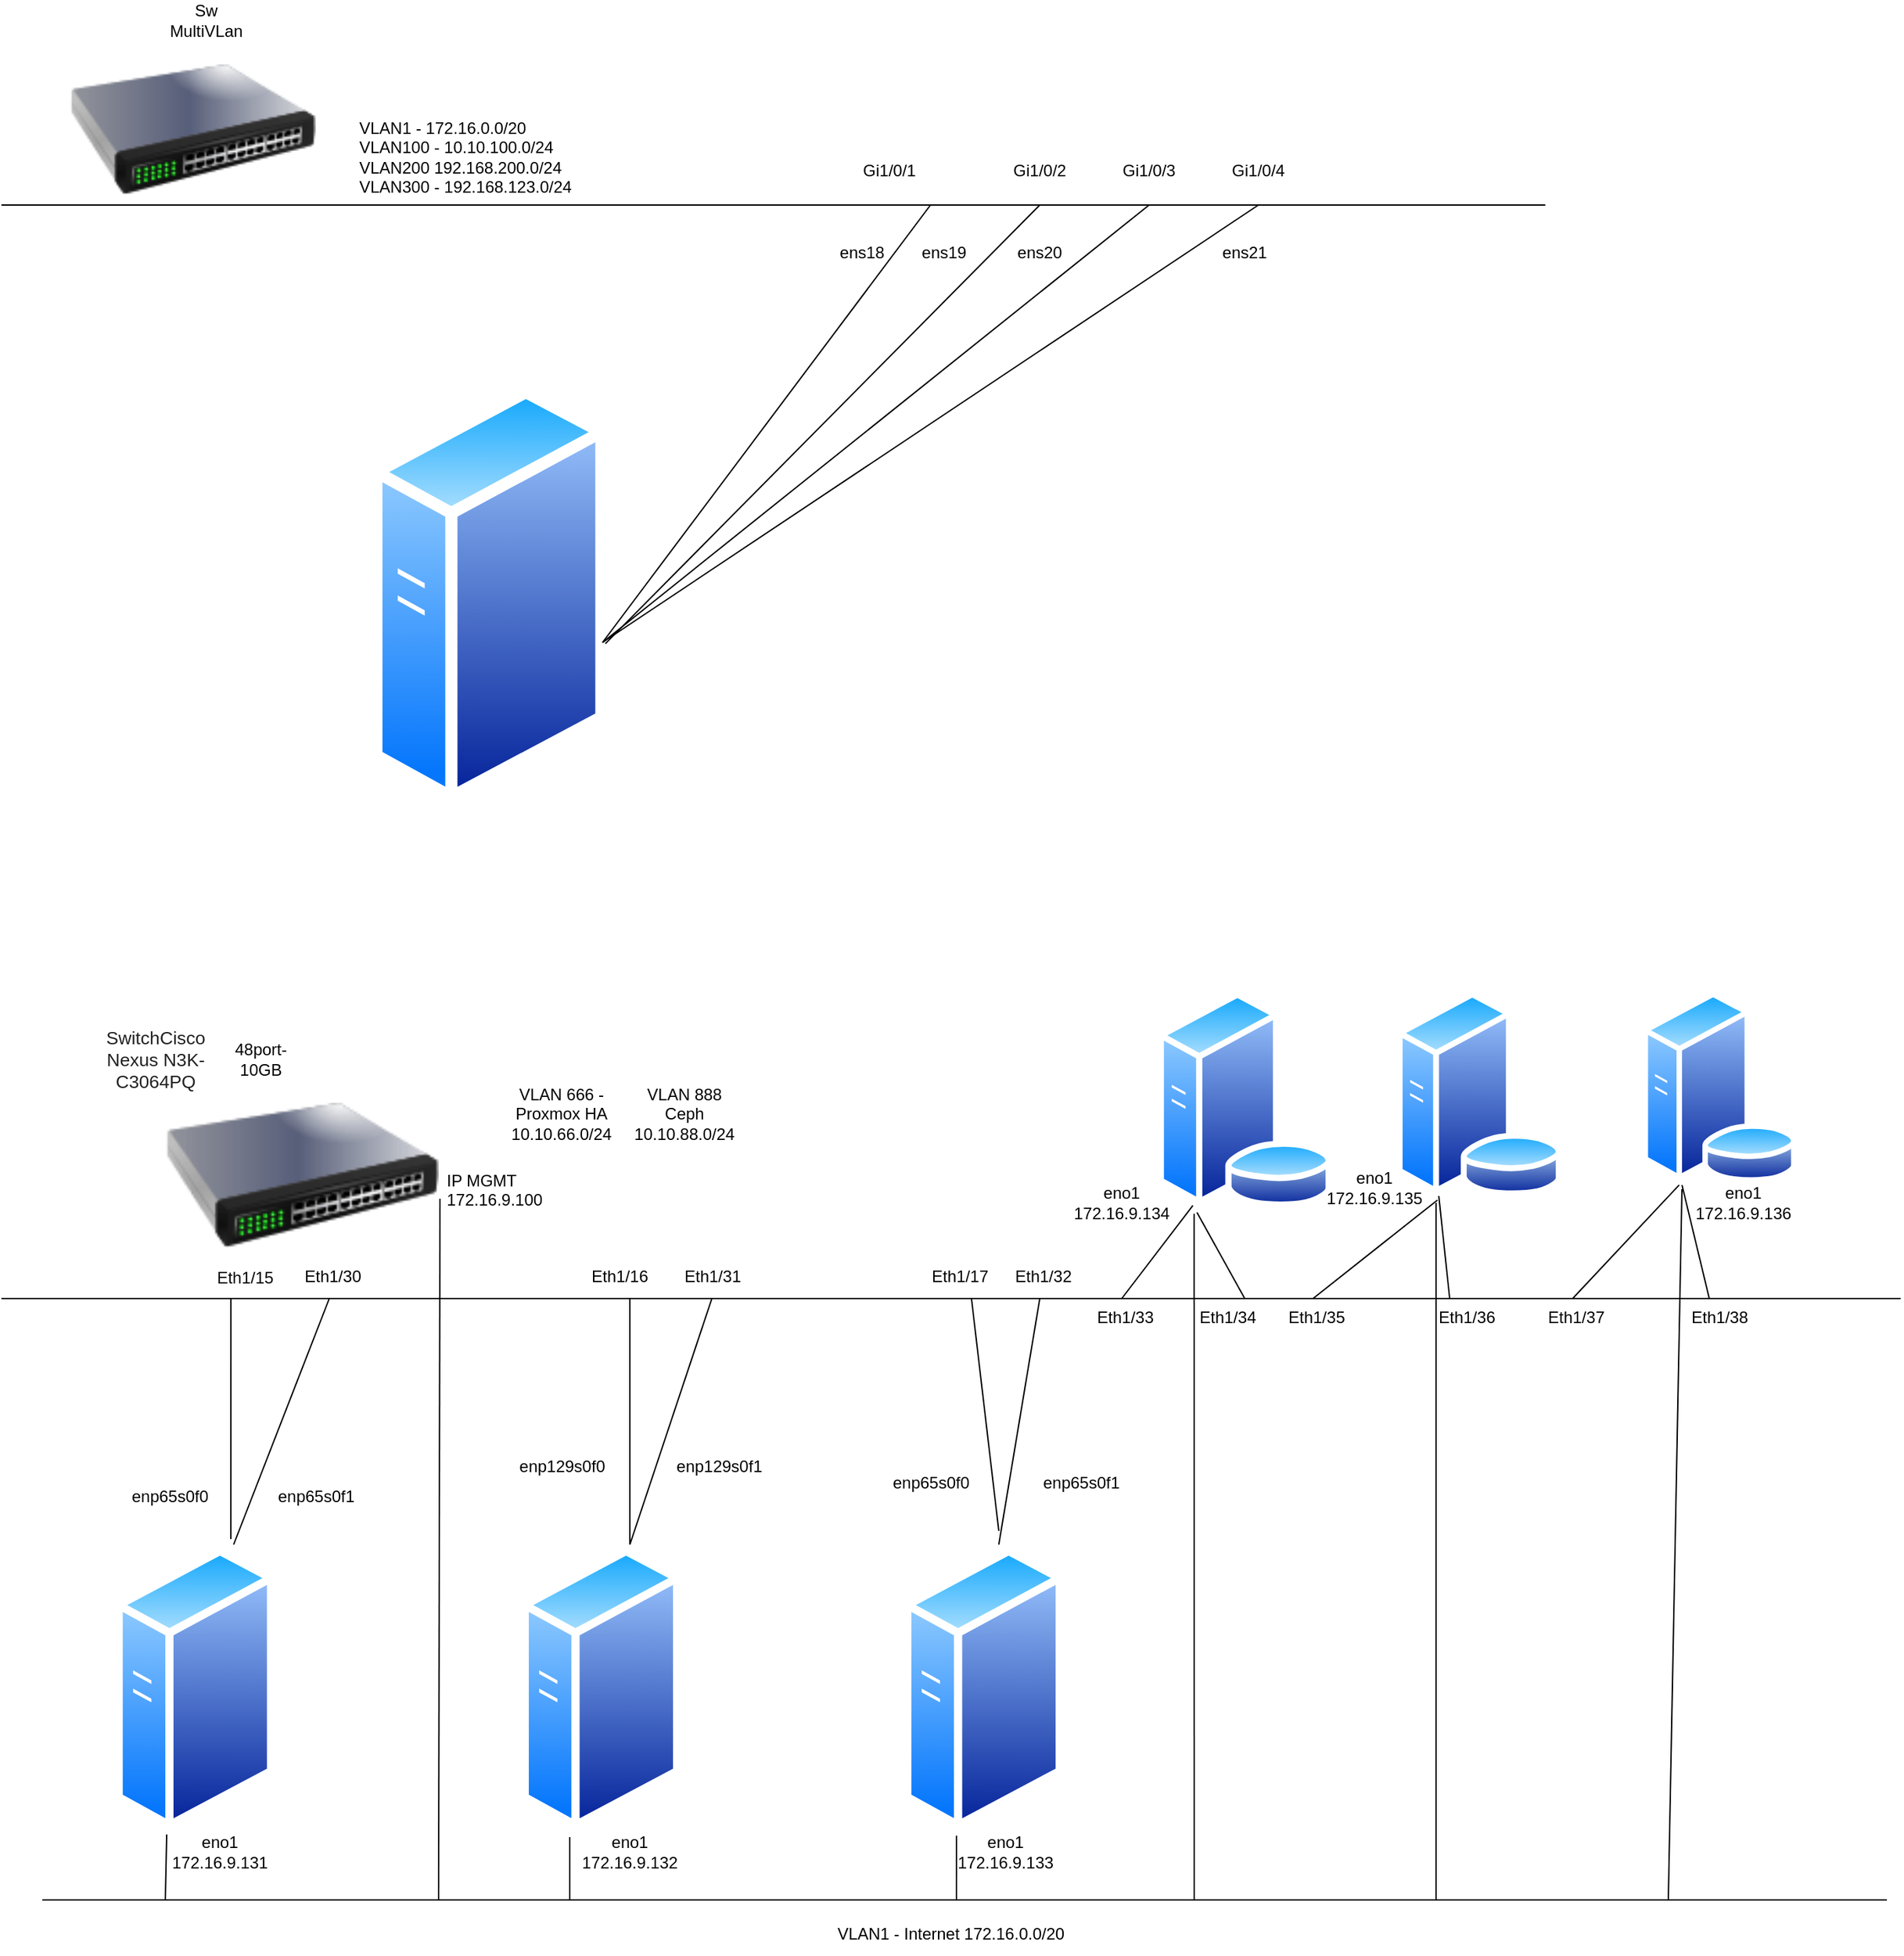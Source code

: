 <mxfile version="26.1.1">
  <diagram name="Page-1" id="3R_YSgjLXgg1mr_WqLFy">
    <mxGraphModel dx="2284" dy="746" grid="1" gridSize="10" guides="1" tooltips="1" connect="1" arrows="1" fold="1" page="1" pageScale="1" pageWidth="850" pageHeight="1100" math="0" shadow="0">
      <root>
        <mxCell id="0" />
        <mxCell id="1" parent="0" />
        <mxCell id="szSGA_zlBWCNXYSLS5dA-1" value="" style="image;aspect=fixed;perimeter=ellipsePerimeter;html=1;align=center;shadow=0;dashed=0;spacingTop=3;image=img/lib/active_directory/generic_server.svg;" vertex="1" parent="1">
          <mxGeometry x="-10" y="570" width="173.6" height="310" as="geometry" />
        </mxCell>
        <mxCell id="szSGA_zlBWCNXYSLS5dA-2" value="" style="image;html=1;image=img/lib/clip_art/networking/Switch_128x128.png" vertex="1" parent="1">
          <mxGeometry x="-230" y="310" width="180" height="150" as="geometry" />
        </mxCell>
        <mxCell id="szSGA_zlBWCNXYSLS5dA-8" value="" style="endArrow=none;html=1;rounded=0;" edge="1" parent="1">
          <mxGeometry width="50" height="50" relative="1" as="geometry">
            <mxPoint x="850" y="440" as="sourcePoint" />
            <mxPoint x="-280" y="440" as="targetPoint" />
          </mxGeometry>
        </mxCell>
        <mxCell id="szSGA_zlBWCNXYSLS5dA-9" value="" style="endArrow=none;html=1;rounded=0;exitX=0.991;exitY=0.616;exitDx=0;exitDy=0;exitPerimeter=0;" edge="1" parent="1" source="szSGA_zlBWCNXYSLS5dA-1">
          <mxGeometry width="50" height="50" relative="1" as="geometry">
            <mxPoint x="400" y="510" as="sourcePoint" />
            <mxPoint x="480" y="440" as="targetPoint" />
          </mxGeometry>
        </mxCell>
        <mxCell id="szSGA_zlBWCNXYSLS5dA-10" value="" style="endArrow=none;html=1;rounded=0;" edge="1" parent="1">
          <mxGeometry width="50" height="50" relative="1" as="geometry">
            <mxPoint x="160" y="760" as="sourcePoint" />
            <mxPoint x="400" y="440" as="targetPoint" />
          </mxGeometry>
        </mxCell>
        <mxCell id="szSGA_zlBWCNXYSLS5dA-11" value="" style="endArrow=none;html=1;rounded=0;" edge="1" parent="1">
          <mxGeometry width="50" height="50" relative="1" as="geometry">
            <mxPoint x="160" y="760" as="sourcePoint" />
            <mxPoint x="560" y="440" as="targetPoint" />
          </mxGeometry>
        </mxCell>
        <mxCell id="szSGA_zlBWCNXYSLS5dA-12" value="" style="endArrow=none;html=1;rounded=0;" edge="1" parent="1">
          <mxGeometry width="50" height="50" relative="1" as="geometry">
            <mxPoint x="160" y="760" as="sourcePoint" />
            <mxPoint x="640" y="440" as="targetPoint" />
          </mxGeometry>
        </mxCell>
        <mxCell id="szSGA_zlBWCNXYSLS5dA-13" value="Gi1/0/1" style="text;html=1;align=center;verticalAlign=middle;whiteSpace=wrap;rounded=0;" vertex="1" parent="1">
          <mxGeometry x="340" y="400" width="60" height="30" as="geometry" />
        </mxCell>
        <mxCell id="szSGA_zlBWCNXYSLS5dA-14" value="Gi1/0/2" style="text;html=1;align=center;verticalAlign=middle;whiteSpace=wrap;rounded=0;" vertex="1" parent="1">
          <mxGeometry x="450" y="400" width="60" height="30" as="geometry" />
        </mxCell>
        <mxCell id="szSGA_zlBWCNXYSLS5dA-15" value="Gi1/0/3" style="text;html=1;align=center;verticalAlign=middle;whiteSpace=wrap;rounded=0;" vertex="1" parent="1">
          <mxGeometry x="530" y="400" width="60" height="30" as="geometry" />
        </mxCell>
        <mxCell id="szSGA_zlBWCNXYSLS5dA-16" value="Gi1/0/4" style="text;html=1;align=center;verticalAlign=middle;whiteSpace=wrap;rounded=0;" vertex="1" parent="1">
          <mxGeometry x="610" y="400" width="60" height="30" as="geometry" />
        </mxCell>
        <mxCell id="szSGA_zlBWCNXYSLS5dA-17" value="ens18" style="text;html=1;align=center;verticalAlign=middle;whiteSpace=wrap;rounded=0;" vertex="1" parent="1">
          <mxGeometry x="320" y="460" width="60" height="30" as="geometry" />
        </mxCell>
        <mxCell id="szSGA_zlBWCNXYSLS5dA-18" value="ens19" style="text;html=1;align=center;verticalAlign=middle;whiteSpace=wrap;rounded=0;" vertex="1" parent="1">
          <mxGeometry x="380" y="460" width="60" height="30" as="geometry" />
        </mxCell>
        <mxCell id="szSGA_zlBWCNXYSLS5dA-19" value="ens20" style="text;html=1;align=center;verticalAlign=middle;whiteSpace=wrap;rounded=0;" vertex="1" parent="1">
          <mxGeometry x="450" y="460" width="60" height="30" as="geometry" />
        </mxCell>
        <mxCell id="szSGA_zlBWCNXYSLS5dA-20" value="ens21" style="text;html=1;align=center;verticalAlign=middle;whiteSpace=wrap;rounded=0;" vertex="1" parent="1">
          <mxGeometry x="600" y="460" width="60" height="30" as="geometry" />
        </mxCell>
        <mxCell id="szSGA_zlBWCNXYSLS5dA-21" value="Sw MultiVLan" style="text;html=1;align=center;verticalAlign=middle;whiteSpace=wrap;rounded=0;" vertex="1" parent="1">
          <mxGeometry x="-160" y="290" width="60" height="30" as="geometry" />
        </mxCell>
        <mxCell id="szSGA_zlBWCNXYSLS5dA-22" value="VLAN1 - 172.16.0.0/20&lt;div&gt;VLAN100 - 10.10.100.0/24&lt;/div&gt;&lt;div&gt;VLAN200 192.168.200.0/24&lt;/div&gt;&lt;div&gt;VLAN300 - 192.168.123.0/24&lt;/div&gt;" style="text;html=1;align=left;verticalAlign=middle;whiteSpace=wrap;rounded=0;" vertex="1" parent="1">
          <mxGeometry x="-20" y="330" width="243.2" height="150" as="geometry" />
        </mxCell>
        <mxCell id="szSGA_zlBWCNXYSLS5dA-23" value="" style="image;html=1;image=img/lib/clip_art/networking/Switch_128x128.png" vertex="1" parent="1">
          <mxGeometry x="-160" y="1070" width="200" height="160" as="geometry" />
        </mxCell>
        <mxCell id="szSGA_zlBWCNXYSLS5dA-24" value="&lt;span style=&quot;color: rgb(34, 34, 34); font-family: Arial; font-size: 13.333px; background-color: rgb(255, 255, 255);&quot;&gt;SwitchCisco Nexus N3K-C3064PQ&lt;/span&gt;" style="text;html=1;align=center;verticalAlign=middle;whiteSpace=wrap;rounded=0;" vertex="1" parent="1">
          <mxGeometry x="-197.2" y="1050" width="60" height="30" as="geometry" />
        </mxCell>
        <mxCell id="szSGA_zlBWCNXYSLS5dA-25" value="" style="endArrow=none;html=1;rounded=0;" edge="1" parent="1">
          <mxGeometry width="50" height="50" relative="1" as="geometry">
            <mxPoint x="1110" y="1240" as="sourcePoint" />
            <mxPoint x="-280" y="1240" as="targetPoint" />
          </mxGeometry>
        </mxCell>
        <mxCell id="szSGA_zlBWCNXYSLS5dA-26" value="" style="image;aspect=fixed;perimeter=ellipsePerimeter;html=1;align=center;shadow=0;dashed=0;spacingTop=3;image=img/lib/active_directory/generic_server.svg;" vertex="1" parent="1">
          <mxGeometry x="-197.2" y="1420" width="117.6" height="210" as="geometry" />
        </mxCell>
        <mxCell id="szSGA_zlBWCNXYSLS5dA-27" value="" style="image;aspect=fixed;perimeter=ellipsePerimeter;html=1;align=center;shadow=0;dashed=0;spacingTop=3;image=img/lib/active_directory/database_server.svg;" vertex="1" parent="1">
          <mxGeometry x="565" y="1015" width="130" height="158.54" as="geometry" />
        </mxCell>
        <mxCell id="szSGA_zlBWCNXYSLS5dA-28" value="" style="image;aspect=fixed;perimeter=ellipsePerimeter;html=1;align=center;shadow=0;dashed=0;spacingTop=3;image=img/lib/active_directory/database_server.svg;" vertex="1" parent="1">
          <mxGeometry x="740" y="1015" width="123.19" height="150.25" as="geometry" />
        </mxCell>
        <mxCell id="szSGA_zlBWCNXYSLS5dA-29" value="" style="image;aspect=fixed;perimeter=ellipsePerimeter;html=1;align=center;shadow=0;dashed=0;spacingTop=3;image=img/lib/active_directory/database_server.svg;" vertex="1" parent="1">
          <mxGeometry x="920" y="1015" width="115.01" height="140.25" as="geometry" />
        </mxCell>
        <mxCell id="szSGA_zlBWCNXYSLS5dA-30" value="" style="image;aspect=fixed;perimeter=ellipsePerimeter;html=1;align=center;shadow=0;dashed=0;spacingTop=3;image=img/lib/active_directory/generic_server.svg;" vertex="1" parent="1">
          <mxGeometry x="100" y="1420" width="117.6" height="210" as="geometry" />
        </mxCell>
        <mxCell id="szSGA_zlBWCNXYSLS5dA-31" value="" style="image;aspect=fixed;perimeter=ellipsePerimeter;html=1;align=center;shadow=0;dashed=0;spacingTop=3;image=img/lib/active_directory/generic_server.svg;" vertex="1" parent="1">
          <mxGeometry x="380" y="1420" width="117.6" height="210" as="geometry" />
        </mxCell>
        <mxCell id="szSGA_zlBWCNXYSLS5dA-32" value="" style="endArrow=none;html=1;rounded=0;entryX=0.208;entryY=0.99;entryDx=0;entryDy=0;entryPerimeter=0;" edge="1" parent="1" target="szSGA_zlBWCNXYSLS5dA-27">
          <mxGeometry width="50" height="50" relative="1" as="geometry">
            <mxPoint x="540" y="1240" as="sourcePoint" />
            <mxPoint x="480" y="1160" as="targetPoint" />
          </mxGeometry>
        </mxCell>
        <mxCell id="szSGA_zlBWCNXYSLS5dA-33" value="" style="endArrow=none;html=1;rounded=0;entryX=0.231;entryY=1.022;entryDx=0;entryDy=0;entryPerimeter=0;" edge="1" parent="1" target="szSGA_zlBWCNXYSLS5dA-27">
          <mxGeometry width="50" height="50" relative="1" as="geometry">
            <mxPoint x="630" y="1240" as="sourcePoint" />
            <mxPoint x="550" y="1160" as="targetPoint" />
          </mxGeometry>
        </mxCell>
        <mxCell id="szSGA_zlBWCNXYSLS5dA-34" value="" style="endArrow=none;html=1;rounded=0;entryX=0.252;entryY=1.018;entryDx=0;entryDy=0;entryPerimeter=0;" edge="1" parent="1" target="szSGA_zlBWCNXYSLS5dA-28">
          <mxGeometry width="50" height="50" relative="1" as="geometry">
            <mxPoint x="680" y="1240" as="sourcePoint" />
            <mxPoint x="450" y="1260" as="targetPoint" />
          </mxGeometry>
        </mxCell>
        <mxCell id="szSGA_zlBWCNXYSLS5dA-35" value="" style="endArrow=none;html=1;rounded=0;entryX=0.26;entryY=0.998;entryDx=0;entryDy=0;entryPerimeter=0;" edge="1" parent="1" target="szSGA_zlBWCNXYSLS5dA-28">
          <mxGeometry width="50" height="50" relative="1" as="geometry">
            <mxPoint x="780" y="1240" as="sourcePoint" />
            <mxPoint x="450" y="1260" as="targetPoint" />
          </mxGeometry>
        </mxCell>
        <mxCell id="szSGA_zlBWCNXYSLS5dA-36" value="" style="endArrow=none;html=1;rounded=0;entryX=0.243;entryY=1.012;entryDx=0;entryDy=0;entryPerimeter=0;" edge="1" parent="1" target="szSGA_zlBWCNXYSLS5dA-29">
          <mxGeometry width="50" height="50" relative="1" as="geometry">
            <mxPoint x="870" y="1240" as="sourcePoint" />
            <mxPoint x="450" y="1260" as="targetPoint" />
          </mxGeometry>
        </mxCell>
        <mxCell id="szSGA_zlBWCNXYSLS5dA-37" value="" style="endArrow=none;html=1;rounded=0;entryX=0.261;entryY=1.012;entryDx=0;entryDy=0;entryPerimeter=0;" edge="1" parent="1" target="szSGA_zlBWCNXYSLS5dA-29">
          <mxGeometry width="50" height="50" relative="1" as="geometry">
            <mxPoint x="970" y="1240" as="sourcePoint" />
            <mxPoint x="450" y="1260" as="targetPoint" />
          </mxGeometry>
        </mxCell>
        <mxCell id="szSGA_zlBWCNXYSLS5dA-39" value="" style="endArrow=none;html=1;rounded=0;entryX=0.724;entryY=-0.019;entryDx=0;entryDy=0;entryPerimeter=0;" edge="1" parent="1" target="szSGA_zlBWCNXYSLS5dA-26">
          <mxGeometry width="50" height="50" relative="1" as="geometry">
            <mxPoint x="-112" y="1240" as="sourcePoint" />
            <mxPoint x="450" y="1260" as="targetPoint" />
          </mxGeometry>
        </mxCell>
        <mxCell id="szSGA_zlBWCNXYSLS5dA-40" value="" style="endArrow=none;html=1;rounded=0;" edge="1" parent="1">
          <mxGeometry width="50" height="50" relative="1" as="geometry">
            <mxPoint x="-110" y="1420" as="sourcePoint" />
            <mxPoint x="-40" y="1240" as="targetPoint" />
          </mxGeometry>
        </mxCell>
        <mxCell id="szSGA_zlBWCNXYSLS5dA-44" value="" style="endArrow=none;html=1;rounded=0;" edge="1" parent="1">
          <mxGeometry width="50" height="50" relative="1" as="geometry">
            <mxPoint x="180" y="1420" as="sourcePoint" />
            <mxPoint x="180" y="1240" as="targetPoint" />
          </mxGeometry>
        </mxCell>
        <mxCell id="szSGA_zlBWCNXYSLS5dA-45" value="" style="endArrow=none;html=1;rounded=0;" edge="1" parent="1">
          <mxGeometry width="50" height="50" relative="1" as="geometry">
            <mxPoint x="180" y="1420" as="sourcePoint" />
            <mxPoint x="240" y="1240" as="targetPoint" />
          </mxGeometry>
        </mxCell>
        <mxCell id="szSGA_zlBWCNXYSLS5dA-48" value="" style="endArrow=none;html=1;rounded=0;" edge="1" parent="1">
          <mxGeometry width="50" height="50" relative="1" as="geometry">
            <mxPoint x="430" y="1240" as="sourcePoint" />
            <mxPoint x="450" y="1410" as="targetPoint" />
          </mxGeometry>
        </mxCell>
        <mxCell id="szSGA_zlBWCNXYSLS5dA-49" value="" style="endArrow=none;html=1;rounded=0;" edge="1" parent="1">
          <mxGeometry width="50" height="50" relative="1" as="geometry">
            <mxPoint x="450" y="1420" as="sourcePoint" />
            <mxPoint x="480" y="1240" as="targetPoint" />
          </mxGeometry>
        </mxCell>
        <mxCell id="szSGA_zlBWCNXYSLS5dA-50" value="48port-10GB" style="text;html=1;align=center;verticalAlign=middle;whiteSpace=wrap;rounded=0;" vertex="1" parent="1">
          <mxGeometry x="-120" y="1050" width="60" height="30" as="geometry" />
        </mxCell>
        <mxCell id="szSGA_zlBWCNXYSLS5dA-52" value="Eth1/15" style="text;html=1;align=center;verticalAlign=middle;resizable=0;points=[];autosize=1;strokeColor=none;fillColor=none;" vertex="1" parent="1">
          <mxGeometry x="-132.2" y="1210" width="60" height="30" as="geometry" />
        </mxCell>
        <mxCell id="szSGA_zlBWCNXYSLS5dA-53" value="Eth1/30" style="text;whiteSpace=wrap;html=1;" vertex="1" parent="1">
          <mxGeometry x="-60" y="1210" width="80" height="40" as="geometry" />
        </mxCell>
        <mxCell id="szSGA_zlBWCNXYSLS5dA-55" value="Eth1/16" style="text;whiteSpace=wrap;html=1;" vertex="1" parent="1">
          <mxGeometry x="150" y="1210" width="80" height="40" as="geometry" />
        </mxCell>
        <mxCell id="szSGA_zlBWCNXYSLS5dA-56" value="Eth1/31" style="text;whiteSpace=wrap;html=1;" vertex="1" parent="1">
          <mxGeometry x="217.6" y="1210" width="80" height="40" as="geometry" />
        </mxCell>
        <mxCell id="szSGA_zlBWCNXYSLS5dA-58" value="Eth1/17" style="text;whiteSpace=wrap;html=1;" vertex="1" parent="1">
          <mxGeometry x="398.8" y="1210" width="80" height="40" as="geometry" />
        </mxCell>
        <mxCell id="szSGA_zlBWCNXYSLS5dA-59" value="Eth1/32" style="text;whiteSpace=wrap;html=1;" vertex="1" parent="1">
          <mxGeometry x="460" y="1210" width="80" height="40" as="geometry" />
        </mxCell>
        <mxCell id="szSGA_zlBWCNXYSLS5dA-64" value="Eth1/33" style="text;whiteSpace=wrap;html=1;" vertex="1" parent="1">
          <mxGeometry x="520" y="1240" width="70" height="40" as="geometry" />
        </mxCell>
        <mxCell id="szSGA_zlBWCNXYSLS5dA-65" value="Eth1/34" style="text;whiteSpace=wrap;html=1;" vertex="1" parent="1">
          <mxGeometry x="595" y="1240" width="70" height="40" as="geometry" />
        </mxCell>
        <mxCell id="szSGA_zlBWCNXYSLS5dA-66" value="Eth1/35" style="text;whiteSpace=wrap;html=1;" vertex="1" parent="1">
          <mxGeometry x="660" y="1240" width="70" height="40" as="geometry" />
        </mxCell>
        <mxCell id="szSGA_zlBWCNXYSLS5dA-67" value="Eth1/36" style="text;whiteSpace=wrap;html=1;" vertex="1" parent="1">
          <mxGeometry x="770" y="1240" width="70" height="40" as="geometry" />
        </mxCell>
        <mxCell id="szSGA_zlBWCNXYSLS5dA-68" value="Eth1/37" style="text;whiteSpace=wrap;html=1;" vertex="1" parent="1">
          <mxGeometry x="850" y="1240" width="70" height="40" as="geometry" />
        </mxCell>
        <mxCell id="szSGA_zlBWCNXYSLS5dA-69" value="Eth1/38" style="text;whiteSpace=wrap;html=1;" vertex="1" parent="1">
          <mxGeometry x="955" y="1240" width="70" height="40" as="geometry" />
        </mxCell>
        <mxCell id="szSGA_zlBWCNXYSLS5dA-70" value="" style="endArrow=none;html=1;rounded=0;" edge="1" parent="1">
          <mxGeometry width="50" height="50" relative="1" as="geometry">
            <mxPoint x="-250" y="1680" as="sourcePoint" />
            <mxPoint x="1100" y="1680" as="targetPoint" />
          </mxGeometry>
        </mxCell>
        <mxCell id="szSGA_zlBWCNXYSLS5dA-71" value="VLAN 666 -Proxmox HA 10.10.66.0/24" style="text;html=1;align=center;verticalAlign=middle;whiteSpace=wrap;rounded=0;" vertex="1" parent="1">
          <mxGeometry x="100.0" y="1090" width="60" height="30" as="geometry" />
        </mxCell>
        <mxCell id="szSGA_zlBWCNXYSLS5dA-72" value="VLAN 888 Ceph 10.10.88.0/24" style="text;html=1;align=center;verticalAlign=middle;whiteSpace=wrap;rounded=0;" vertex="1" parent="1">
          <mxGeometry x="190" y="1090" width="60" height="30" as="geometry" />
        </mxCell>
        <mxCell id="szSGA_zlBWCNXYSLS5dA-73" value="VLAN1 - Internet 172.16.0.0/20" style="text;html=1;align=center;verticalAlign=middle;whiteSpace=wrap;rounded=0;" vertex="1" parent="1">
          <mxGeometry x="290" y="1690" width="250" height="30" as="geometry" />
        </mxCell>
        <mxCell id="szSGA_zlBWCNXYSLS5dA-74" value="" style="endArrow=none;html=1;rounded=0;entryX=0.325;entryY=1.01;entryDx=0;entryDy=0;entryPerimeter=0;" edge="1" parent="1" target="szSGA_zlBWCNXYSLS5dA-26">
          <mxGeometry width="50" height="50" relative="1" as="geometry">
            <mxPoint x="-160" y="1680" as="sourcePoint" />
            <mxPoint x="480" y="1360" as="targetPoint" />
          </mxGeometry>
        </mxCell>
        <mxCell id="szSGA_zlBWCNXYSLS5dA-75" value="" style="endArrow=none;html=1;rounded=0;entryX=0.306;entryY=1.019;entryDx=0;entryDy=0;entryPerimeter=0;" edge="1" parent="1" target="szSGA_zlBWCNXYSLS5dA-30">
          <mxGeometry width="50" height="50" relative="1" as="geometry">
            <mxPoint x="136" y="1680" as="sourcePoint" />
            <mxPoint x="480" y="1360" as="targetPoint" />
          </mxGeometry>
        </mxCell>
        <mxCell id="szSGA_zlBWCNXYSLS5dA-76" value="" style="endArrow=none;html=1;rounded=0;entryX=0.332;entryY=1.014;entryDx=0;entryDy=0;entryPerimeter=0;" edge="1" parent="1" target="szSGA_zlBWCNXYSLS5dA-31">
          <mxGeometry width="50" height="50" relative="1" as="geometry">
            <mxPoint x="419" y="1680" as="sourcePoint" />
            <mxPoint x="480" y="1360" as="targetPoint" />
          </mxGeometry>
        </mxCell>
        <mxCell id="szSGA_zlBWCNXYSLS5dA-77" value="" style="endArrow=none;html=1;rounded=0;entryX=0.215;entryY=1.028;entryDx=0;entryDy=0;entryPerimeter=0;" edge="1" parent="1" target="szSGA_zlBWCNXYSLS5dA-27">
          <mxGeometry width="50" height="50" relative="1" as="geometry">
            <mxPoint x="593" y="1680" as="sourcePoint" />
            <mxPoint x="480" y="1360" as="targetPoint" />
          </mxGeometry>
        </mxCell>
        <mxCell id="szSGA_zlBWCNXYSLS5dA-78" value="" style="endArrow=none;html=1;rounded=0;" edge="1" parent="1">
          <mxGeometry width="50" height="50" relative="1" as="geometry">
            <mxPoint x="770" y="1680" as="sourcePoint" />
            <mxPoint x="770" y="1170" as="targetPoint" />
          </mxGeometry>
        </mxCell>
        <mxCell id="szSGA_zlBWCNXYSLS5dA-79" value="" style="endArrow=none;html=1;rounded=0;" edge="1" parent="1">
          <mxGeometry width="50" height="50" relative="1" as="geometry">
            <mxPoint x="940" y="1680" as="sourcePoint" />
            <mxPoint x="950" y="1160" as="targetPoint" />
          </mxGeometry>
        </mxCell>
        <mxCell id="szSGA_zlBWCNXYSLS5dA-80" value="eno1 172.16.9.131" style="text;html=1;align=center;verticalAlign=middle;whiteSpace=wrap;rounded=0;" vertex="1" parent="1">
          <mxGeometry x="-150" y="1630" width="60" height="30" as="geometry" />
        </mxCell>
        <mxCell id="szSGA_zlBWCNXYSLS5dA-81" value="eno1 172.16.9.132" style="text;html=1;align=center;verticalAlign=middle;whiteSpace=wrap;rounded=0;" vertex="1" parent="1">
          <mxGeometry x="150" y="1630" width="60" height="30" as="geometry" />
        </mxCell>
        <mxCell id="szSGA_zlBWCNXYSLS5dA-82" value="eno1 172.16.9.133" style="text;html=1;align=center;verticalAlign=middle;whiteSpace=wrap;rounded=0;" vertex="1" parent="1">
          <mxGeometry x="425" y="1630" width="60" height="30" as="geometry" />
        </mxCell>
        <mxCell id="szSGA_zlBWCNXYSLS5dA-83" value="eno1 172.16.9.134" style="text;html=1;align=center;verticalAlign=middle;whiteSpace=wrap;rounded=0;" vertex="1" parent="1">
          <mxGeometry x="510" y="1155.25" width="60" height="30" as="geometry" />
        </mxCell>
        <mxCell id="szSGA_zlBWCNXYSLS5dA-84" value="eno1 172.16.9.135" style="text;html=1;align=center;verticalAlign=middle;whiteSpace=wrap;rounded=0;" vertex="1" parent="1">
          <mxGeometry x="695" y="1143.54" width="60" height="30" as="geometry" />
        </mxCell>
        <mxCell id="szSGA_zlBWCNXYSLS5dA-85" value="eno1 172.16.9.136" style="text;html=1;align=center;verticalAlign=middle;whiteSpace=wrap;rounded=0;" vertex="1" parent="1">
          <mxGeometry x="965" y="1155.25" width="60" height="30" as="geometry" />
        </mxCell>
        <mxCell id="szSGA_zlBWCNXYSLS5dA-86" value="IP MGMT 172.16.9.100" style="text;strokeColor=none;fillColor=none;align=left;verticalAlign=middle;spacingLeft=4;spacingRight=4;overflow=hidden;points=[[0,0.5],[1,0.5]];portConstraint=eastwest;rotatable=0;whiteSpace=wrap;html=1;" vertex="1" parent="1">
          <mxGeometry x="40" y="1143.54" width="80" height="30" as="geometry" />
        </mxCell>
        <mxCell id="szSGA_zlBWCNXYSLS5dA-87" value="" style="endArrow=none;html=1;rounded=0;entryX=1.005;entryY=0.606;entryDx=0;entryDy=0;entryPerimeter=0;" edge="1" parent="1" target="szSGA_zlBWCNXYSLS5dA-23">
          <mxGeometry width="50" height="50" relative="1" as="geometry">
            <mxPoint x="40" y="1680" as="sourcePoint" />
            <mxPoint x="480" y="1360" as="targetPoint" />
          </mxGeometry>
        </mxCell>
        <mxCell id="szSGA_zlBWCNXYSLS5dA-88" value="enp65s0f0" style="text;html=1;align=center;verticalAlign=middle;resizable=0;points=[];autosize=1;strokeColor=none;fillColor=none;" vertex="1" parent="1">
          <mxGeometry x="-197.2" y="1370" width="80" height="30" as="geometry" />
        </mxCell>
        <mxCell id="szSGA_zlBWCNXYSLS5dA-89" value="enp65s0f1" style="text;html=1;align=center;verticalAlign=middle;resizable=0;points=[];autosize=1;strokeColor=none;fillColor=none;" vertex="1" parent="1">
          <mxGeometry x="-90" y="1370" width="80" height="30" as="geometry" />
        </mxCell>
        <mxCell id="szSGA_zlBWCNXYSLS5dA-90" value="enp129s0f0" style="text;html=1;align=center;verticalAlign=middle;resizable=0;points=[];autosize=1;strokeColor=none;fillColor=none;" vertex="1" parent="1">
          <mxGeometry x="85" y="1348" width="90" height="30" as="geometry" />
        </mxCell>
        <mxCell id="szSGA_zlBWCNXYSLS5dA-91" value="enp129s0f1" style="text;html=1;align=center;verticalAlign=middle;resizable=0;points=[];autosize=1;strokeColor=none;fillColor=none;" vertex="1" parent="1">
          <mxGeometry x="200" y="1348" width="90" height="30" as="geometry" />
        </mxCell>
        <mxCell id="szSGA_zlBWCNXYSLS5dA-92" value="enp65s0f0" style="text;html=1;align=center;verticalAlign=middle;resizable=0;points=[];autosize=1;strokeColor=none;fillColor=none;" vertex="1" parent="1">
          <mxGeometry x="360" y="1360" width="80" height="30" as="geometry" />
        </mxCell>
        <mxCell id="szSGA_zlBWCNXYSLS5dA-93" value="enp65s0f1" style="text;html=1;align=center;verticalAlign=middle;resizable=0;points=[];autosize=1;strokeColor=none;fillColor=none;" vertex="1" parent="1">
          <mxGeometry x="470" y="1360" width="80" height="30" as="geometry" />
        </mxCell>
      </root>
    </mxGraphModel>
  </diagram>
</mxfile>
